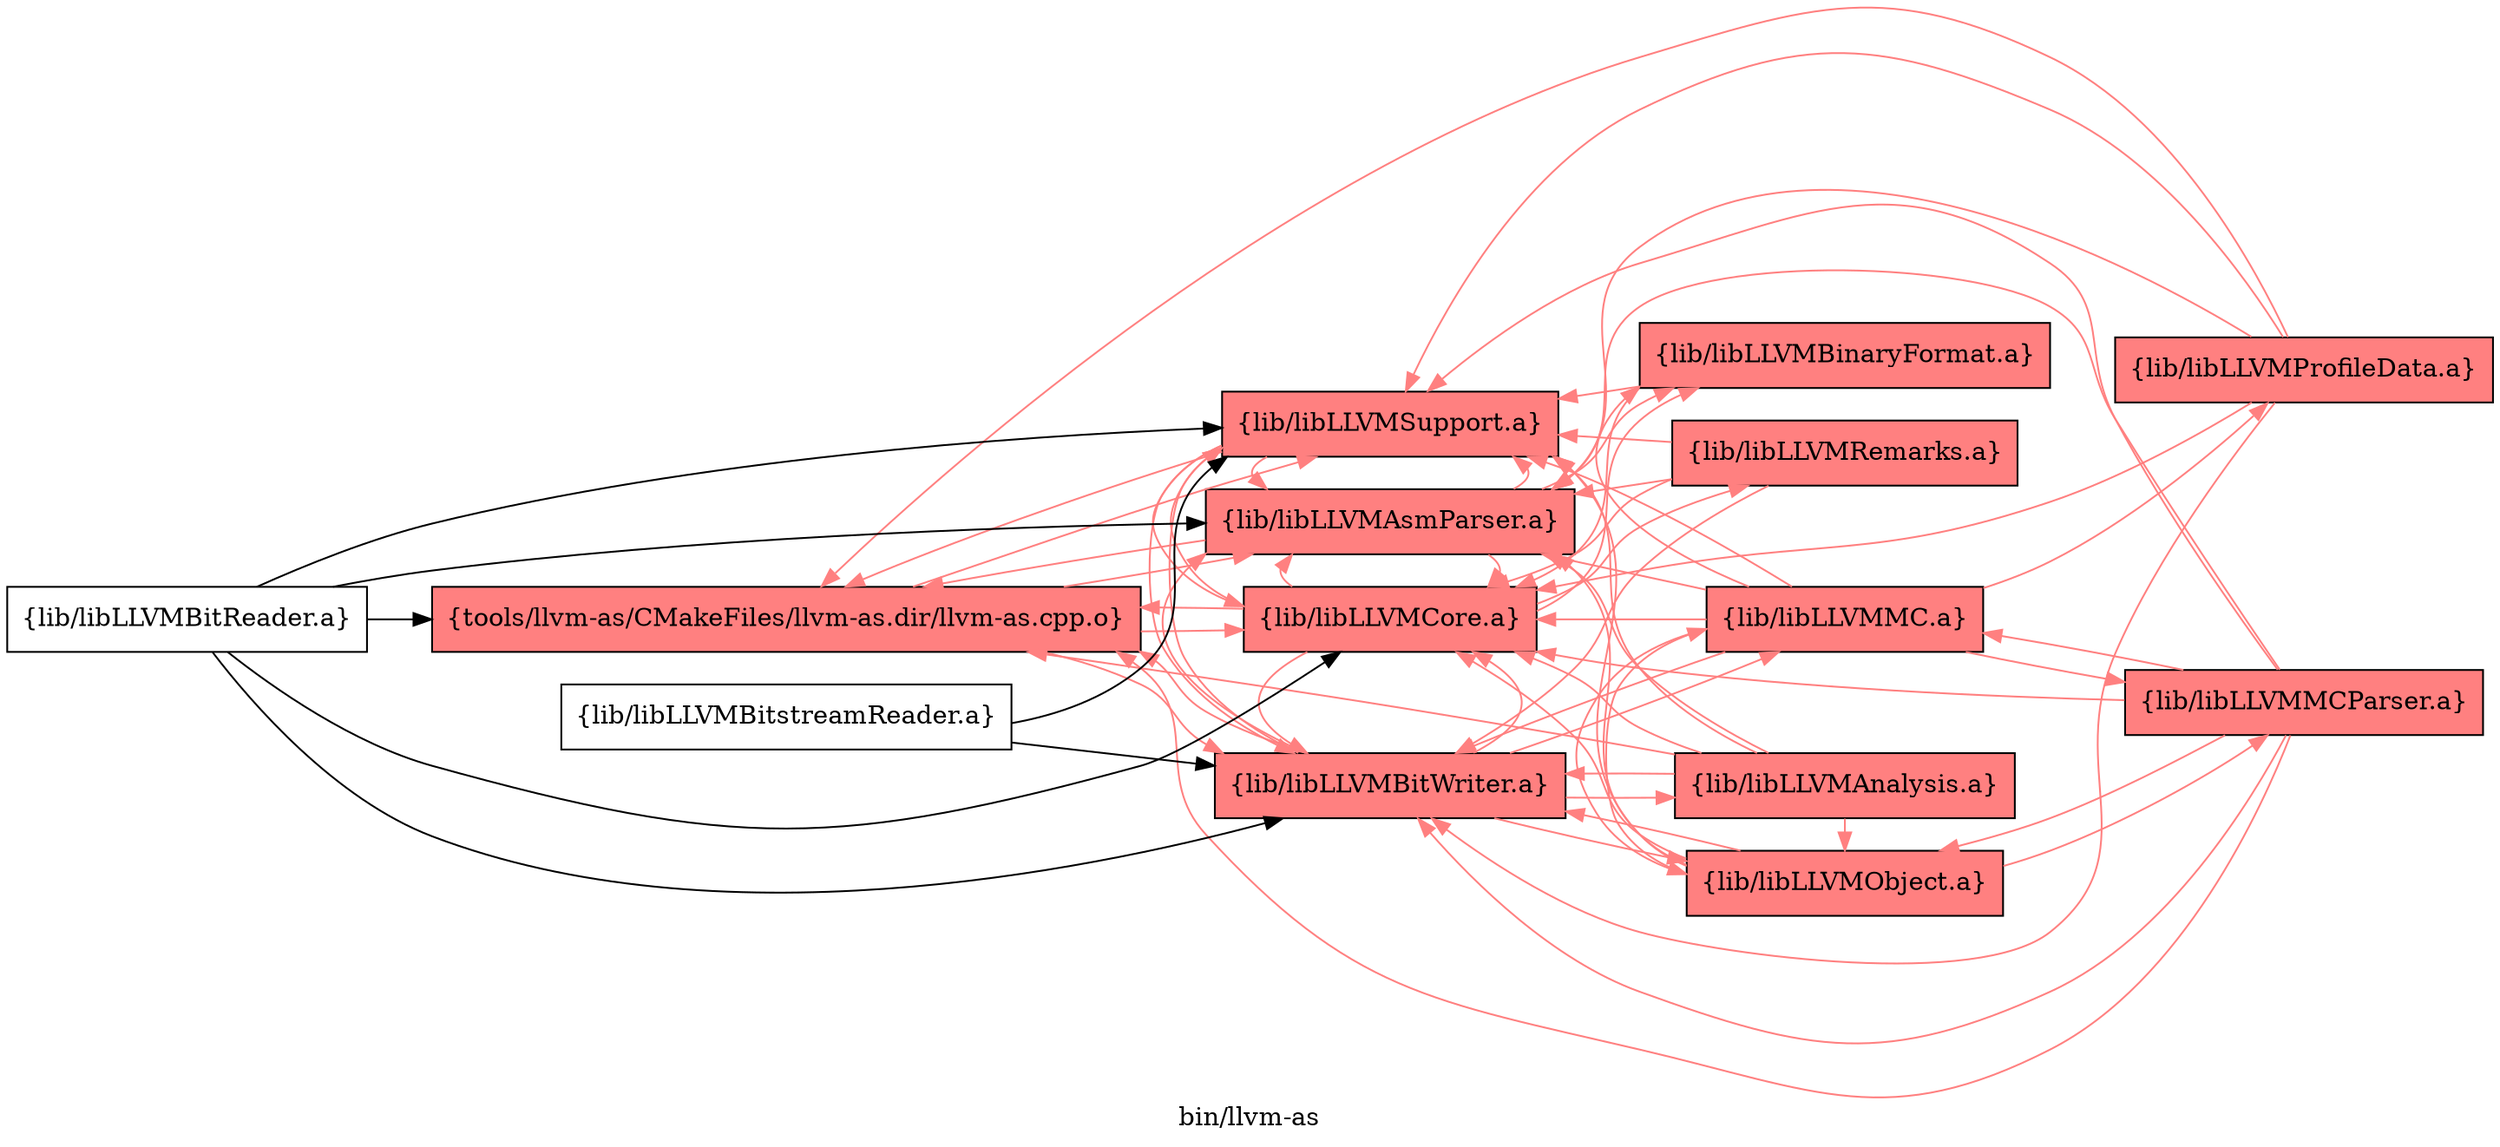 digraph "bin/llvm-as" {
	label="bin/llvm-as";
	rankdir="LR"
	{ rank=same; Node0x5594de6c96d8;  }
	{ rank=same; Node0x5594de6c7a18; Node0x5594de6c7f18; Node0x5594de6c85f8; Node0x5594de6c8af8;  }
	{ rank=same; Node0x5594de6c3d78; Node0x5594de6c6618; Node0x5594de6c70b8; Node0x5594de6c3e18; Node0x5594de6c5718;  }

	Node0x5594de6c96d8 [shape=record,shape=box,style=filled,fillcolor="1.000000 0.5 1",group=1,label="{tools/llvm-as/CMakeFiles/llvm-as.dir/llvm-as.cpp.o}"];
	Node0x5594de6c96d8 -> Node0x5594de6c7a18[color="1.000000 0.5 1"];
	Node0x5594de6c96d8 -> Node0x5594de6c7f18[color="1.000000 0.5 1"];
	Node0x5594de6c96d8 -> Node0x5594de6c85f8[color="1.000000 0.5 1"];
	Node0x5594de6c96d8 -> Node0x5594de6c8af8[color="1.000000 0.5 1"];
	Node0x5594de6c7a18 [shape=record,shape=box,style=filled,fillcolor="1.000000 0.5 1",group=1,label="{lib/libLLVMAsmParser.a}"];
	Node0x5594de6c7a18 -> Node0x5594de6c96d8[color="1.000000 0.5 1"];
	Node0x5594de6c7a18 -> Node0x5594de6c85f8[color="1.000000 0.5 1"];
	Node0x5594de6c7a18 -> Node0x5594de6c8af8[color="1.000000 0.5 1"];
	Node0x5594de6c7a18 -> Node0x5594de6c3d78[color="1.000000 0.5 1"];
	Node0x5594de6c7f18 [shape=record,shape=box,style=filled,fillcolor="1.000000 0.5 1",group=1,label="{lib/libLLVMBitWriter.a}"];
	Node0x5594de6c7f18 -> Node0x5594de6c96d8[color="1.000000 0.5 1"];
	Node0x5594de6c7f18 -> Node0x5594de6c7a18[color="1.000000 0.5 1"];
	Node0x5594de6c7f18 -> Node0x5594de6c85f8[color="1.000000 0.5 1"];
	Node0x5594de6c7f18 -> Node0x5594de6c8af8[color="1.000000 0.5 1"];
	Node0x5594de6c7f18 -> Node0x5594de6c6618[color="1.000000 0.5 1"];
	Node0x5594de6c7f18 -> Node0x5594de6c70b8[color="1.000000 0.5 1"];
	Node0x5594de6c7f18 -> Node0x5594de6c3e18[color="1.000000 0.5 1"];
	Node0x5594de6c85f8 [shape=record,shape=box,style=filled,fillcolor="1.000000 0.5 1",group=1,label="{lib/libLLVMCore.a}"];
	Node0x5594de6c85f8 -> Node0x5594de6c96d8[color="1.000000 0.5 1"];
	Node0x5594de6c85f8 -> Node0x5594de6c7a18[color="1.000000 0.5 1"];
	Node0x5594de6c85f8 -> Node0x5594de6c7f18[color="1.000000 0.5 1"];
	Node0x5594de6c85f8 -> Node0x5594de6c8af8[color="1.000000 0.5 1"];
	Node0x5594de6c85f8 -> Node0x5594de6c3d78[color="1.000000 0.5 1"];
	Node0x5594de6c85f8 -> Node0x5594de6c5718[color="1.000000 0.5 1"];
	Node0x5594de6c8af8 [shape=record,shape=box,style=filled,fillcolor="1.000000 0.5 1",group=1,label="{lib/libLLVMSupport.a}"];
	Node0x5594de6c8af8 -> Node0x5594de6c7a18[color="1.000000 0.5 1"];
	Node0x5594de6c8af8 -> Node0x5594de6c7f18[color="1.000000 0.5 1"];
	Node0x5594de6c8af8 -> Node0x5594de6c85f8[color="1.000000 0.5 1"];
	Node0x5594de6c8af8 -> Node0x5594de6c96d8[color="1.000000 0.5 1"];
	Node0x5594de6c3d78 [shape=record,shape=box,style=filled,fillcolor="1.000000 0.5 1",group=1,label="{lib/libLLVMBinaryFormat.a}"];
	Node0x5594de6c3d78 -> Node0x5594de6c85f8[color="1.000000 0.5 1"];
	Node0x5594de6c3d78 -> Node0x5594de6c8af8[color="1.000000 0.5 1"];
	Node0x5594de6c6618 [shape=record,shape=box,style=filled,fillcolor="1.000000 0.5 1",group=1,label="{lib/libLLVMAnalysis.a}"];
	Node0x5594de6c6618 -> Node0x5594de6c96d8[color="1.000000 0.5 1"];
	Node0x5594de6c6618 -> Node0x5594de6c7a18[color="1.000000 0.5 1"];
	Node0x5594de6c6618 -> Node0x5594de6c85f8[color="1.000000 0.5 1"];
	Node0x5594de6c6618 -> Node0x5594de6c8af8[color="1.000000 0.5 1"];
	Node0x5594de6c6618 -> Node0x5594de6c70b8[color="1.000000 0.5 1"];
	Node0x5594de6c6618 -> Node0x5594de6c7f18[color="1.000000 0.5 1"];
	Node0x5594de6c70b8 [shape=record,shape=box,style=filled,fillcolor="1.000000 0.5 1",group=1,label="{lib/libLLVMObject.a}"];
	Node0x5594de6c70b8 -> Node0x5594de6c7a18[color="1.000000 0.5 1"];
	Node0x5594de6c70b8 -> Node0x5594de6c7f18[color="1.000000 0.5 1"];
	Node0x5594de6c70b8 -> Node0x5594de6c85f8[color="1.000000 0.5 1"];
	Node0x5594de6c70b8 -> Node0x5594de6c8af8[color="1.000000 0.5 1"];
	Node0x5594de6c70b8 -> Node0x5594de6c3e18[color="1.000000 0.5 1"];
	Node0x5594de6c70b8 -> Node0x5594de6c6578[color="1.000000 0.5 1"];
	Node0x5594de6c3e18 [shape=record,shape=box,style=filled,fillcolor="1.000000 0.5 1",group=1,label="{lib/libLLVMMC.a}"];
	Node0x5594de6c3e18 -> Node0x5594de6c85f8[color="1.000000 0.5 1"];
	Node0x5594de6c3e18 -> Node0x5594de6c8af8[color="1.000000 0.5 1"];
	Node0x5594de6c3e18 -> Node0x5594de6c70b8[color="1.000000 0.5 1"];
	Node0x5594de6c3e18 -> Node0x5594de6c7a18[color="1.000000 0.5 1"];
	Node0x5594de6c3e18 -> Node0x5594de6c7f18[color="1.000000 0.5 1"];
	Node0x5594de6c3e18 -> Node0x5594de6c6b18[color="1.000000 0.5 1"];
	Node0x5594de6c3e18 -> Node0x5594de6c6578[color="1.000000 0.5 1"];
	Node0x5594de6c3e18 -> Node0x5594de6c3d78[color="1.000000 0.5 1"];
	Node0x5594de6c5718 [shape=record,shape=box,style=filled,fillcolor="1.000000 0.5 1",group=1,label="{lib/libLLVMRemarks.a}"];
	Node0x5594de6c5718 -> Node0x5594de6c8af8[color="1.000000 0.5 1"];
	Node0x5594de6c5718 -> Node0x5594de6c7f18[color="1.000000 0.5 1"];
	Node0x5594de6c5718 -> Node0x5594de6c85f8[color="1.000000 0.5 1"];
	Node0x5594de6c5718 -> Node0x5594de6c7a18[color="1.000000 0.5 1"];
	Node0x5594de6c6b18 [shape=record,shape=box,style=filled,fillcolor="1.000000 0.5 1",group=1,label="{lib/libLLVMProfileData.a}"];
	Node0x5594de6c6b18 -> Node0x5594de6c96d8[color="1.000000 0.5 1"];
	Node0x5594de6c6b18 -> Node0x5594de6c7f18[color="1.000000 0.5 1"];
	Node0x5594de6c6b18 -> Node0x5594de6c85f8[color="1.000000 0.5 1"];
	Node0x5594de6c6b18 -> Node0x5594de6c8af8[color="1.000000 0.5 1"];
	Node0x5594de6c6b18 -> Node0x5594de6c7a18[color="1.000000 0.5 1"];
	Node0x5594de6c6578 [shape=record,shape=box,style=filled,fillcolor="1.000000 0.5 1",group=1,label="{lib/libLLVMMCParser.a}"];
	Node0x5594de6c6578 -> Node0x5594de6c96d8[color="1.000000 0.5 1"];
	Node0x5594de6c6578 -> Node0x5594de6c7a18[color="1.000000 0.5 1"];
	Node0x5594de6c6578 -> Node0x5594de6c7f18[color="1.000000 0.5 1"];
	Node0x5594de6c6578 -> Node0x5594de6c85f8[color="1.000000 0.5 1"];
	Node0x5594de6c6578 -> Node0x5594de6c8af8[color="1.000000 0.5 1"];
	Node0x5594de6c6578 -> Node0x5594de6c70b8[color="1.000000 0.5 1"];
	Node0x5594de6c6578 -> Node0x5594de6c3e18[color="1.000000 0.5 1"];
	Node0x5594de6c75b8 [shape=record,shape=box,group=0,label="{lib/libLLVMBitReader.a}"];
	Node0x5594de6c75b8 -> Node0x5594de6c96d8;
	Node0x5594de6c75b8 -> Node0x5594de6c7a18;
	Node0x5594de6c75b8 -> Node0x5594de6c7f18;
	Node0x5594de6c75b8 -> Node0x5594de6c85f8;
	Node0x5594de6c75b8 -> Node0x5594de6c8af8;
	Node0x5594de6c6078 [shape=record,shape=box,group=0,label="{lib/libLLVMBitstreamReader.a}"];
	Node0x5594de6c6078 -> Node0x5594de6c7f18;
	Node0x5594de6c6078 -> Node0x5594de6c8af8;
}
